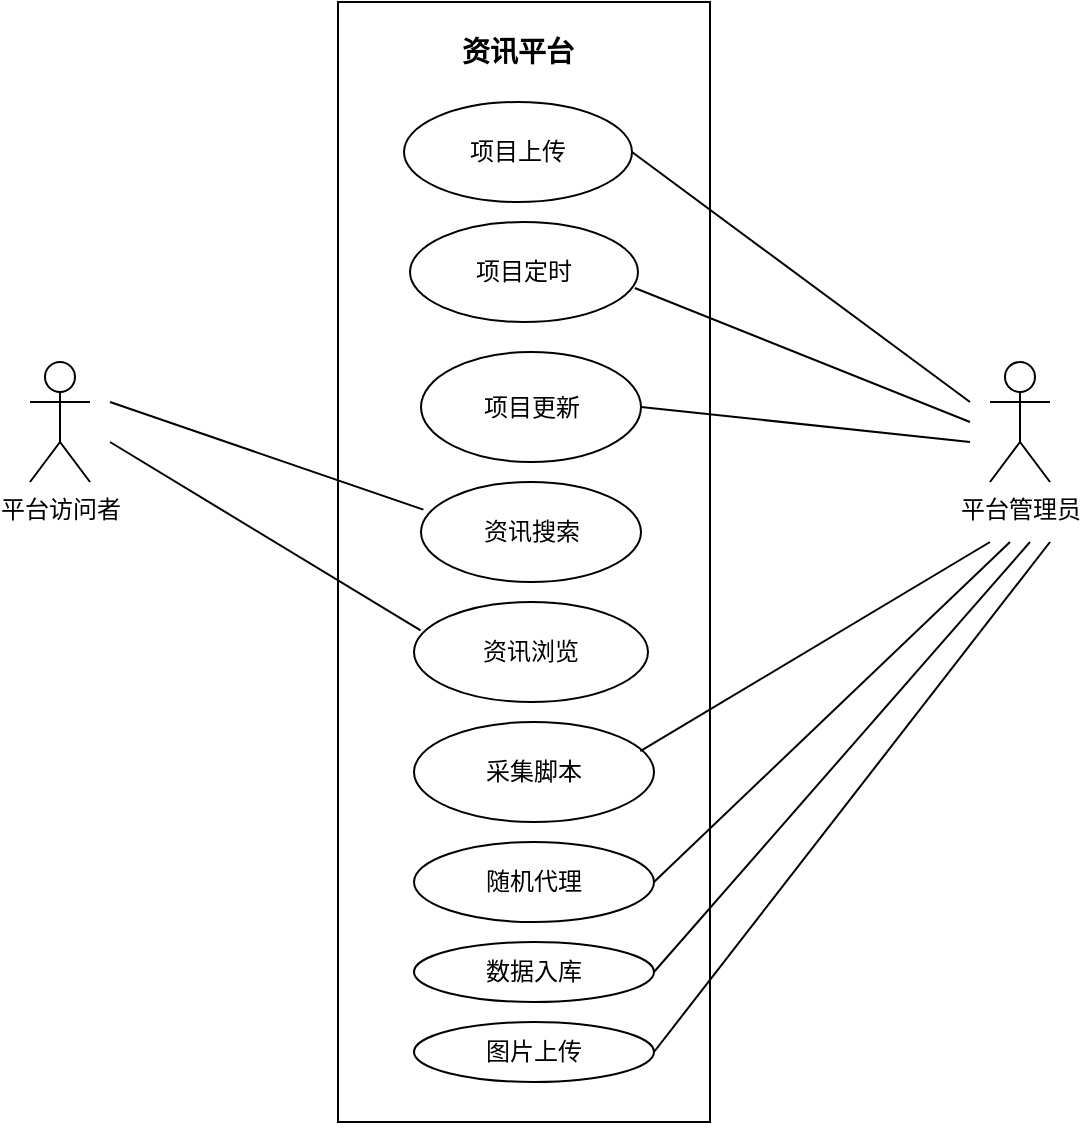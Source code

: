 <mxfile version="17.4.6" type="github">
  <diagram id="NuGhCuCXn89jM1DxHWVD" name="第 1 页">
    <mxGraphModel dx="1550" dy="836" grid="1" gridSize="10" guides="1" tooltips="1" connect="1" arrows="1" fold="1" page="1" pageScale="1" pageWidth="827" pageHeight="1169" math="0" shadow="0">
      <root>
        <mxCell id="0" />
        <mxCell id="1" parent="0" />
        <mxCell id="UTPSAvZ4_2cSBRxWdlkV-1" value="平台访问者" style="shape=umlActor;verticalLabelPosition=bottom;verticalAlign=top;html=1;" vertex="1" parent="1">
          <mxGeometry x="90" y="390" width="30" height="60" as="geometry" />
        </mxCell>
        <mxCell id="UTPSAvZ4_2cSBRxWdlkV-3" value="" style="rounded=0;whiteSpace=wrap;html=1;" vertex="1" parent="1">
          <mxGeometry x="244" y="210" width="186" height="560" as="geometry" />
        </mxCell>
        <mxCell id="UTPSAvZ4_2cSBRxWdlkV-4" value="项目上传" style="ellipse;whiteSpace=wrap;html=1;" vertex="1" parent="1">
          <mxGeometry x="277" y="260" width="114" height="50" as="geometry" />
        </mxCell>
        <mxCell id="UTPSAvZ4_2cSBRxWdlkV-6" value="项目定时" style="ellipse;whiteSpace=wrap;html=1;" vertex="1" parent="1">
          <mxGeometry x="280" y="320" width="114" height="50" as="geometry" />
        </mxCell>
        <mxCell id="UTPSAvZ4_2cSBRxWdlkV-7" value="项目更新" style="ellipse;whiteSpace=wrap;html=1;" vertex="1" parent="1">
          <mxGeometry x="285.5" y="385" width="110" height="55" as="geometry" />
        </mxCell>
        <mxCell id="UTPSAvZ4_2cSBRxWdlkV-8" value="资讯搜索" style="ellipse;whiteSpace=wrap;html=1;" vertex="1" parent="1">
          <mxGeometry x="285.5" y="450" width="110" height="50" as="geometry" />
        </mxCell>
        <mxCell id="UTPSAvZ4_2cSBRxWdlkV-9" value="资讯浏览" style="ellipse;whiteSpace=wrap;html=1;" vertex="1" parent="1">
          <mxGeometry x="282" y="510" width="117" height="50" as="geometry" />
        </mxCell>
        <mxCell id="UTPSAvZ4_2cSBRxWdlkV-12" value="平台管理员" style="shape=umlActor;verticalLabelPosition=bottom;verticalAlign=top;html=1;" vertex="1" parent="1">
          <mxGeometry x="570" y="390" width="30" height="60" as="geometry" />
        </mxCell>
        <mxCell id="UTPSAvZ4_2cSBRxWdlkV-21" value="" style="endArrow=none;html=1;rounded=0;entryX=0.011;entryY=0.276;entryDx=0;entryDy=0;entryPerimeter=0;" edge="1" parent="1" target="UTPSAvZ4_2cSBRxWdlkV-8">
          <mxGeometry width="50" height="50" relative="1" as="geometry">
            <mxPoint x="130" y="410" as="sourcePoint" />
            <mxPoint x="370" y="290" as="targetPoint" />
          </mxGeometry>
        </mxCell>
        <mxCell id="UTPSAvZ4_2cSBRxWdlkV-22" value="" style="endArrow=none;html=1;rounded=0;entryX=0.028;entryY=0.284;entryDx=0;entryDy=0;entryPerimeter=0;" edge="1" parent="1" target="UTPSAvZ4_2cSBRxWdlkV-9">
          <mxGeometry width="50" height="50" relative="1" as="geometry">
            <mxPoint x="130" y="430" as="sourcePoint" />
            <mxPoint x="370" y="290" as="targetPoint" />
          </mxGeometry>
        </mxCell>
        <mxCell id="UTPSAvZ4_2cSBRxWdlkV-23" value="" style="endArrow=none;html=1;rounded=0;exitX=1;exitY=0.5;exitDx=0;exitDy=0;" edge="1" parent="1" source="UTPSAvZ4_2cSBRxWdlkV-4">
          <mxGeometry width="50" height="50" relative="1" as="geometry">
            <mxPoint x="490" y="360" as="sourcePoint" />
            <mxPoint x="560" y="410" as="targetPoint" />
          </mxGeometry>
        </mxCell>
        <mxCell id="UTPSAvZ4_2cSBRxWdlkV-24" value="" style="endArrow=none;html=1;rounded=0;exitX=0.986;exitY=0.66;exitDx=0;exitDy=0;exitPerimeter=0;" edge="1" parent="1" source="UTPSAvZ4_2cSBRxWdlkV-6">
          <mxGeometry width="50" height="50" relative="1" as="geometry">
            <mxPoint x="320" y="340" as="sourcePoint" />
            <mxPoint x="560" y="420" as="targetPoint" />
          </mxGeometry>
        </mxCell>
        <mxCell id="UTPSAvZ4_2cSBRxWdlkV-25" value="" style="endArrow=none;html=1;rounded=0;exitX=1;exitY=0.5;exitDx=0;exitDy=0;" edge="1" parent="1" source="UTPSAvZ4_2cSBRxWdlkV-7">
          <mxGeometry width="50" height="50" relative="1" as="geometry">
            <mxPoint x="320" y="340" as="sourcePoint" />
            <mxPoint x="560" y="430" as="targetPoint" />
          </mxGeometry>
        </mxCell>
        <mxCell id="UTPSAvZ4_2cSBRxWdlkV-27" value="&lt;font style=&quot;font-size: 14px&quot;&gt;&lt;b&gt;资讯平台&lt;/b&gt;&lt;/font&gt;" style="text;html=1;strokeColor=none;fillColor=none;align=center;verticalAlign=middle;whiteSpace=wrap;rounded=0;" vertex="1" parent="1">
          <mxGeometry x="304" y="220" width="60" height="30" as="geometry" />
        </mxCell>
        <mxCell id="UTPSAvZ4_2cSBRxWdlkV-35" value="采集脚本" style="ellipse;whiteSpace=wrap;html=1;fontSize=12;" vertex="1" parent="1">
          <mxGeometry x="282" y="570" width="120" height="50" as="geometry" />
        </mxCell>
        <mxCell id="UTPSAvZ4_2cSBRxWdlkV-36" value="随机代理" style="ellipse;whiteSpace=wrap;html=1;fontSize=12;" vertex="1" parent="1">
          <mxGeometry x="282" y="630" width="120" height="40" as="geometry" />
        </mxCell>
        <mxCell id="UTPSAvZ4_2cSBRxWdlkV-37" value="数据入库" style="ellipse;whiteSpace=wrap;html=1;fontSize=12;" vertex="1" parent="1">
          <mxGeometry x="282" y="680" width="120" height="30" as="geometry" />
        </mxCell>
        <mxCell id="UTPSAvZ4_2cSBRxWdlkV-38" value="图片上传" style="ellipse;whiteSpace=wrap;html=1;fontSize=12;" vertex="1" parent="1">
          <mxGeometry x="282" y="720" width="120" height="30" as="geometry" />
        </mxCell>
        <mxCell id="UTPSAvZ4_2cSBRxWdlkV-42" value="" style="endArrow=none;html=1;rounded=0;fontSize=12;exitX=0.943;exitY=0.292;exitDx=0;exitDy=0;exitPerimeter=0;" edge="1" parent="1" source="UTPSAvZ4_2cSBRxWdlkV-35">
          <mxGeometry width="50" height="50" relative="1" as="geometry">
            <mxPoint x="400" y="620" as="sourcePoint" />
            <mxPoint x="570" y="480" as="targetPoint" />
          </mxGeometry>
        </mxCell>
        <mxCell id="UTPSAvZ4_2cSBRxWdlkV-43" value="" style="endArrow=none;html=1;rounded=0;fontSize=12;exitX=1;exitY=0.5;exitDx=0;exitDy=0;" edge="1" parent="1" source="UTPSAvZ4_2cSBRxWdlkV-36">
          <mxGeometry width="50" height="50" relative="1" as="geometry">
            <mxPoint x="400" y="540" as="sourcePoint" />
            <mxPoint x="580" y="480" as="targetPoint" />
          </mxGeometry>
        </mxCell>
        <mxCell id="UTPSAvZ4_2cSBRxWdlkV-44" value="" style="endArrow=none;html=1;rounded=0;fontSize=12;exitX=1;exitY=0.5;exitDx=0;exitDy=0;" edge="1" parent="1" source="UTPSAvZ4_2cSBRxWdlkV-37">
          <mxGeometry width="50" height="50" relative="1" as="geometry">
            <mxPoint x="400" y="540" as="sourcePoint" />
            <mxPoint x="590" y="480" as="targetPoint" />
          </mxGeometry>
        </mxCell>
        <mxCell id="UTPSAvZ4_2cSBRxWdlkV-45" value="" style="endArrow=none;html=1;rounded=0;fontSize=12;exitX=1;exitY=0.5;exitDx=0;exitDy=0;" edge="1" parent="1" source="UTPSAvZ4_2cSBRxWdlkV-38">
          <mxGeometry width="50" height="50" relative="1" as="geometry">
            <mxPoint x="400" y="540" as="sourcePoint" />
            <mxPoint x="600" y="480" as="targetPoint" />
          </mxGeometry>
        </mxCell>
        <mxCell id="UTPSAvZ4_2cSBRxWdlkV-46" style="edgeStyle=orthogonalEdgeStyle;rounded=0;orthogonalLoop=1;jettySize=auto;html=1;exitX=0.5;exitY=1;exitDx=0;exitDy=0;fontSize=12;" edge="1" parent="1" source="UTPSAvZ4_2cSBRxWdlkV-3" target="UTPSAvZ4_2cSBRxWdlkV-3">
          <mxGeometry relative="1" as="geometry" />
        </mxCell>
      </root>
    </mxGraphModel>
  </diagram>
</mxfile>
